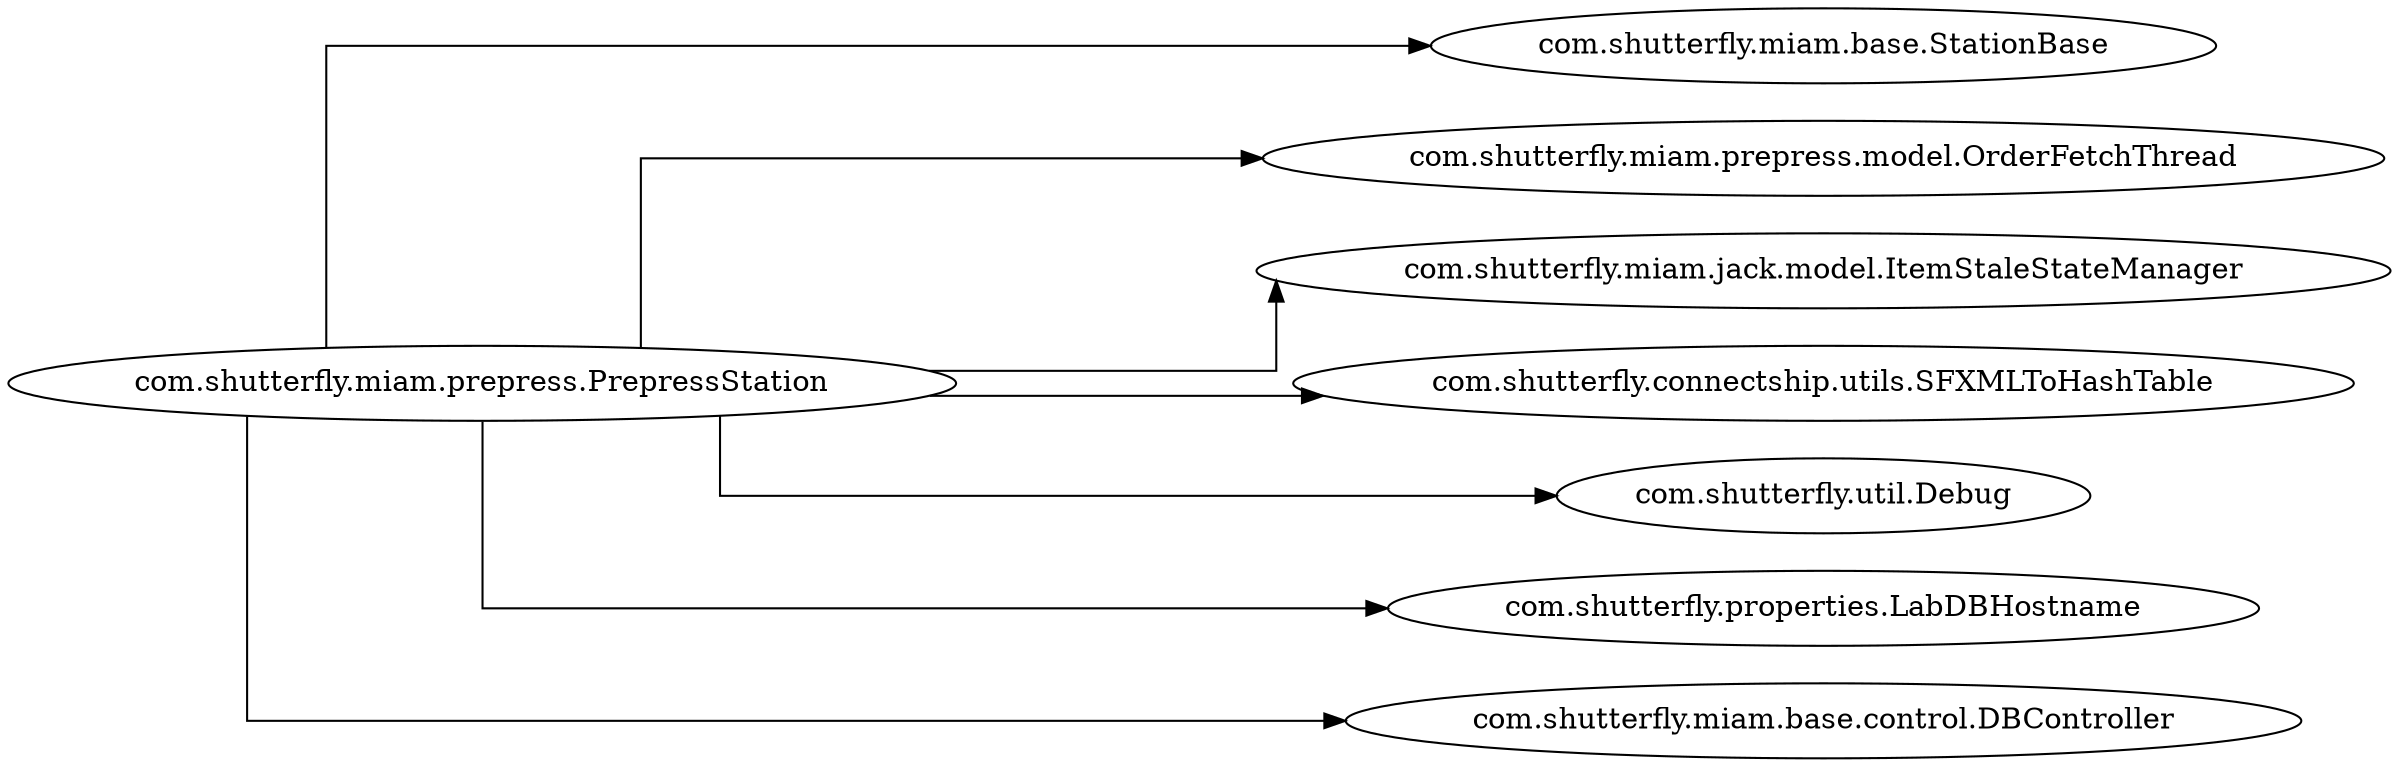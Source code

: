digraph dependencyGraph {
 concentrate=true;
 rankdir="LR"; 
ranksep="2.0";
"com.shutterfly.miam.prepress.PrepressStation"; 
"com.shutterfly.miam.prepress.PrepressStation"->"com.shutterfly.miam.base.StationBase";
"com.shutterfly.miam.prepress.PrepressStation"->"com.shutterfly.miam.prepress.model.OrderFetchThread";
"com.shutterfly.miam.prepress.PrepressStation"->"com.shutterfly.miam.jack.model.ItemStaleStateManager";
"com.shutterfly.miam.prepress.PrepressStation"->"com.shutterfly.connectship.utils.SFXMLToHashTable";
"com.shutterfly.miam.prepress.PrepressStation"->"com.shutterfly.util.Debug";
"com.shutterfly.miam.prepress.PrepressStation"->"com.shutterfly.properties.LabDBHostname";
"com.shutterfly.miam.prepress.PrepressStation"->"com.shutterfly.miam.base.control.DBController";
splines="ortho";
}